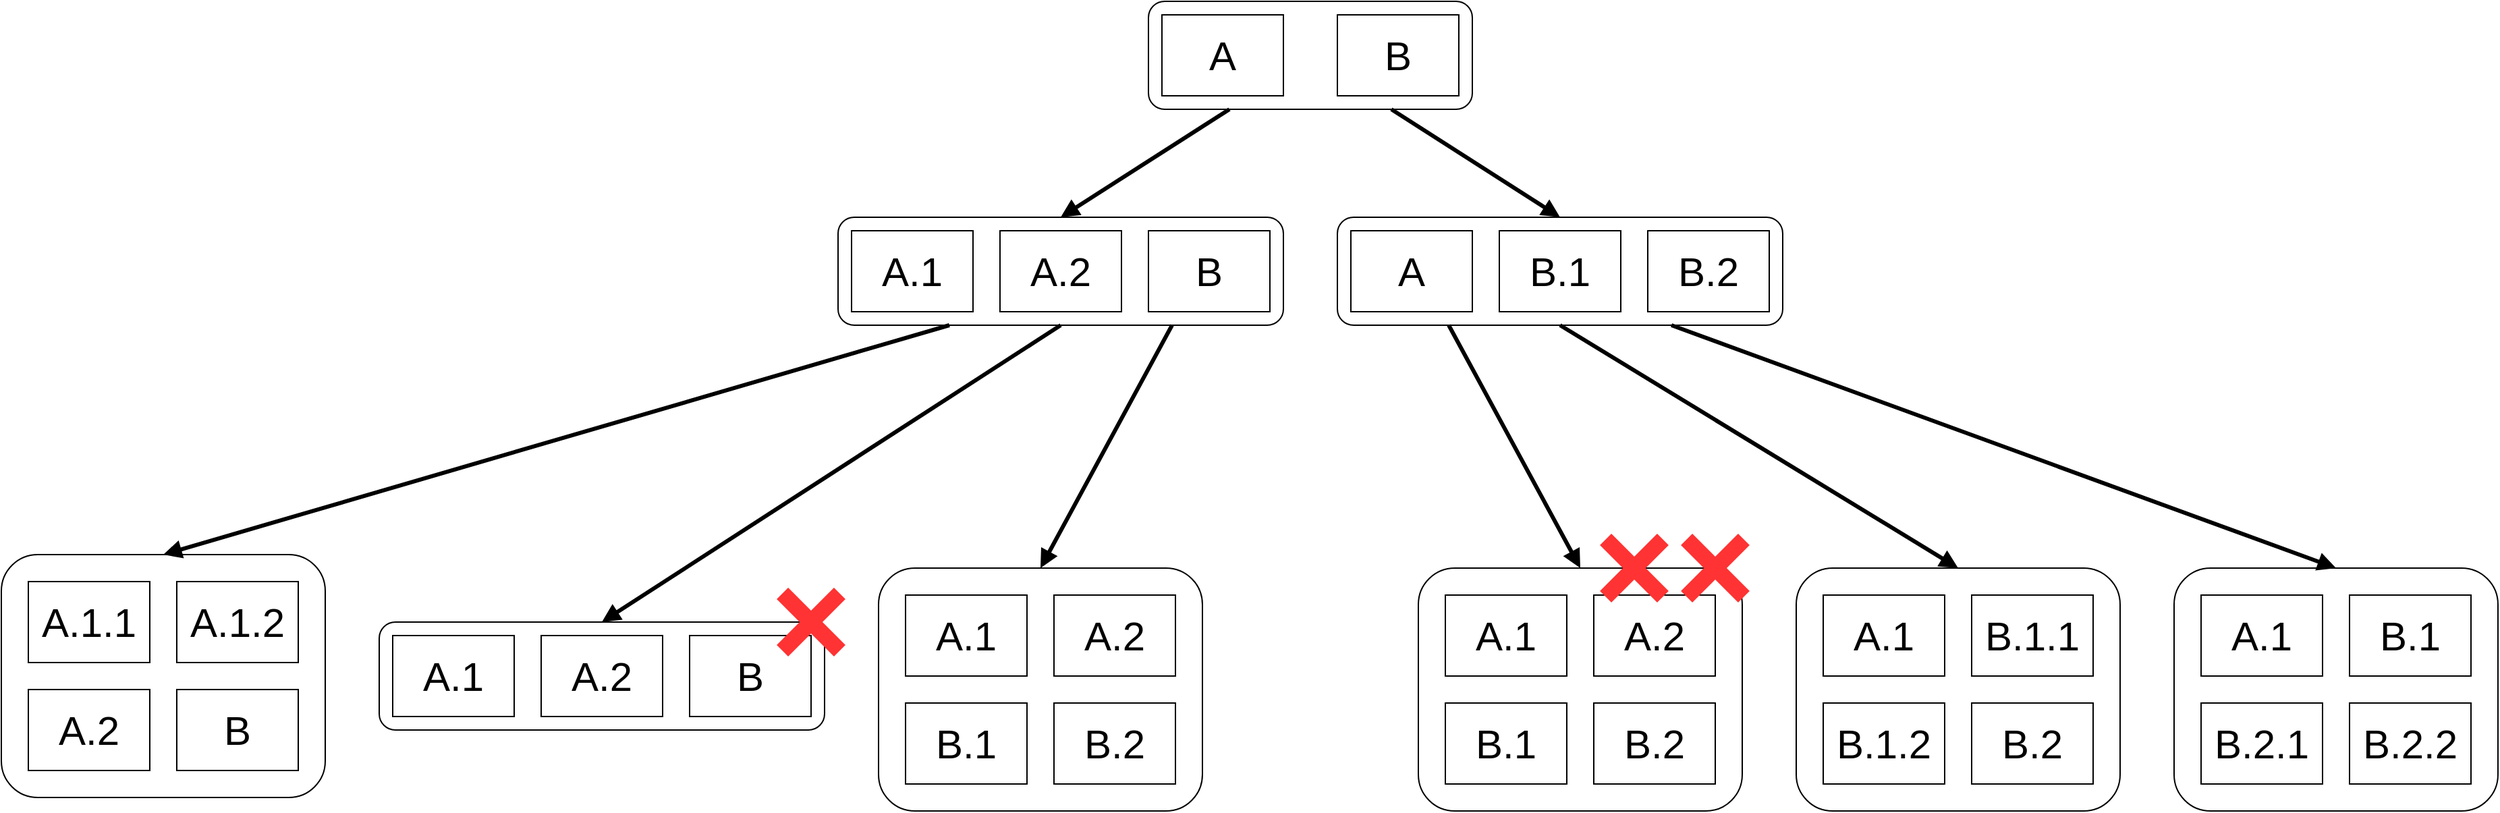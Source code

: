 <mxfile version="12.7.9" type="device"><diagram id="K0sOXAY0UFYZ1pMV6h_v" name="Seite-1"><mxGraphModel dx="7584" dy="5179" grid="1" gridSize="10" guides="1" tooltips="1" connect="1" arrows="1" fold="1" page="1" pageScale="1" pageWidth="827" pageHeight="1169" math="0" shadow="0"><root><mxCell id="0"/><mxCell id="1" parent="0"/><mxCell id="ZLHLiIgvlNFdLzO8GaUf-1" value="" style="rounded=1;whiteSpace=wrap;html=1;" vertex="1" parent="1"><mxGeometry x="240" y="40" width="240" height="80" as="geometry"/></mxCell><mxCell id="ZLHLiIgvlNFdLzO8GaUf-2" value="&lt;font style=&quot;font-size: 30px&quot;&gt;A&lt;/font&gt;" style="rounded=0;whiteSpace=wrap;html=1;" vertex="1" parent="1"><mxGeometry x="250" y="50" width="90" height="60" as="geometry"/></mxCell><mxCell id="ZLHLiIgvlNFdLzO8GaUf-3" value="&lt;font style=&quot;font-size: 30px&quot;&gt;B&lt;/font&gt;" style="rounded=0;whiteSpace=wrap;html=1;" vertex="1" parent="1"><mxGeometry x="380" y="50" width="90" height="60" as="geometry"/></mxCell><mxCell id="ZLHLiIgvlNFdLzO8GaUf-4" value="" style="rounded=1;whiteSpace=wrap;html=1;" vertex="1" parent="1"><mxGeometry x="10" y="200" width="330" height="80" as="geometry"/></mxCell><mxCell id="ZLHLiIgvlNFdLzO8GaUf-5" value="&lt;font style=&quot;font-size: 30px&quot;&gt;A.1&lt;/font&gt;" style="rounded=0;whiteSpace=wrap;html=1;" vertex="1" parent="1"><mxGeometry x="20" y="210" width="90" height="60" as="geometry"/></mxCell><mxCell id="ZLHLiIgvlNFdLzO8GaUf-6" value="&lt;font style=&quot;font-size: 30px&quot;&gt;A.2&lt;/font&gt;" style="rounded=0;whiteSpace=wrap;html=1;" vertex="1" parent="1"><mxGeometry x="130" y="210" width="90" height="60" as="geometry"/></mxCell><mxCell id="ZLHLiIgvlNFdLzO8GaUf-7" value="&lt;font style=&quot;font-size: 30px&quot;&gt;B&lt;/font&gt;" style="rounded=0;whiteSpace=wrap;html=1;" vertex="1" parent="1"><mxGeometry x="240" y="210" width="90" height="60" as="geometry"/></mxCell><mxCell id="ZLHLiIgvlNFdLzO8GaUf-8" value="" style="rounded=1;whiteSpace=wrap;html=1;" vertex="1" parent="1"><mxGeometry x="380" y="200" width="330" height="80" as="geometry"/></mxCell><mxCell id="ZLHLiIgvlNFdLzO8GaUf-9" value="&lt;font style=&quot;font-size: 30px&quot;&gt;A&lt;/font&gt;" style="rounded=0;whiteSpace=wrap;html=1;" vertex="1" parent="1"><mxGeometry x="390" y="210" width="90" height="60" as="geometry"/></mxCell><mxCell id="ZLHLiIgvlNFdLzO8GaUf-10" value="&lt;font style=&quot;font-size: 30px&quot;&gt;B.1&lt;/font&gt;" style="rounded=0;whiteSpace=wrap;html=1;" vertex="1" parent="1"><mxGeometry x="500" y="210" width="90" height="60" as="geometry"/></mxCell><mxCell id="ZLHLiIgvlNFdLzO8GaUf-11" value="&lt;font style=&quot;font-size: 30px&quot;&gt;B.2&lt;/font&gt;" style="rounded=0;whiteSpace=wrap;html=1;" vertex="1" parent="1"><mxGeometry x="610" y="210" width="90" height="60" as="geometry"/></mxCell><mxCell id="ZLHLiIgvlNFdLzO8GaUf-13" value="" style="endArrow=block;html=1;entryX=0.5;entryY=0;entryDx=0;entryDy=0;exitX=0.25;exitY=1;exitDx=0;exitDy=0;endFill=1;strokeWidth=3;" edge="1" parent="1" source="ZLHLiIgvlNFdLzO8GaUf-1" target="ZLHLiIgvlNFdLzO8GaUf-4"><mxGeometry width="50" height="50" relative="1" as="geometry"><mxPoint x="270" y="190" as="sourcePoint"/><mxPoint x="320" y="140" as="targetPoint"/></mxGeometry></mxCell><mxCell id="ZLHLiIgvlNFdLzO8GaUf-14" value="" style="endArrow=block;html=1;entryX=0.5;entryY=0;entryDx=0;entryDy=0;exitX=0.75;exitY=1;exitDx=0;exitDy=0;endFill=1;strokeWidth=3;" edge="1" parent="1" source="ZLHLiIgvlNFdLzO8GaUf-1" target="ZLHLiIgvlNFdLzO8GaUf-8"><mxGeometry width="50" height="50" relative="1" as="geometry"><mxPoint x="422.5" y="140" as="sourcePoint"/><mxPoint x="297.5" y="220" as="targetPoint"/></mxGeometry></mxCell><mxCell id="ZLHLiIgvlNFdLzO8GaUf-15" value="" style="rounded=1;whiteSpace=wrap;html=1;" vertex="1" parent="1"><mxGeometry x="-610" y="450" width="240" height="180" as="geometry"/></mxCell><mxCell id="ZLHLiIgvlNFdLzO8GaUf-16" value="&lt;font style=&quot;font-size: 30px&quot;&gt;A.1.1&lt;/font&gt;" style="rounded=0;whiteSpace=wrap;html=1;" vertex="1" parent="1"><mxGeometry x="-590" y="470" width="90" height="60" as="geometry"/></mxCell><mxCell id="ZLHLiIgvlNFdLzO8GaUf-17" value="&lt;font style=&quot;font-size: 30px&quot;&gt;A.1.2&lt;/font&gt;" style="rounded=0;whiteSpace=wrap;html=1;" vertex="1" parent="1"><mxGeometry x="-480" y="470" width="90" height="60" as="geometry"/></mxCell><mxCell id="ZLHLiIgvlNFdLzO8GaUf-18" value="&lt;font style=&quot;font-size: 30px&quot;&gt;A.2&lt;/font&gt;" style="rounded=0;whiteSpace=wrap;html=1;" vertex="1" parent="1"><mxGeometry x="-590" y="550" width="90" height="60" as="geometry"/></mxCell><mxCell id="ZLHLiIgvlNFdLzO8GaUf-19" value="&lt;font style=&quot;font-size: 30px&quot;&gt;B&lt;/font&gt;" style="rounded=0;whiteSpace=wrap;html=1;" vertex="1" parent="1"><mxGeometry x="-480" y="550" width="90" height="60" as="geometry"/></mxCell><mxCell id="ZLHLiIgvlNFdLzO8GaUf-44" value="" style="group" vertex="1" connectable="0" parent="1"><mxGeometry x="-330" y="500" width="360" height="80" as="geometry"/></mxCell><mxCell id="ZLHLiIgvlNFdLzO8GaUf-39" value="" style="rounded=1;whiteSpace=wrap;html=1;" vertex="1" parent="ZLHLiIgvlNFdLzO8GaUf-44"><mxGeometry width="330" height="80" as="geometry"/></mxCell><mxCell id="ZLHLiIgvlNFdLzO8GaUf-40" value="&lt;font style=&quot;font-size: 30px&quot;&gt;A.1&lt;/font&gt;" style="rounded=0;whiteSpace=wrap;html=1;" vertex="1" parent="ZLHLiIgvlNFdLzO8GaUf-44"><mxGeometry x="10" y="10" width="90" height="60" as="geometry"/></mxCell><mxCell id="ZLHLiIgvlNFdLzO8GaUf-41" value="&lt;font style=&quot;font-size: 30px&quot;&gt;A.2&lt;/font&gt;" style="rounded=0;whiteSpace=wrap;html=1;" vertex="1" parent="ZLHLiIgvlNFdLzO8GaUf-44"><mxGeometry x="120" y="10" width="90" height="60" as="geometry"/></mxCell><mxCell id="ZLHLiIgvlNFdLzO8GaUf-42" value="&lt;font style=&quot;font-size: 30px&quot;&gt;B&lt;/font&gt;" style="rounded=0;whiteSpace=wrap;html=1;" vertex="1" parent="ZLHLiIgvlNFdLzO8GaUf-44"><mxGeometry x="230" y="10" width="90" height="60" as="geometry"/></mxCell><mxCell id="ZLHLiIgvlNFdLzO8GaUf-46" value="" style="shape=cross;whiteSpace=wrap;html=1;rotation=45;fillColor=#FF3333;strokeColor=none;aspect=fixed;" vertex="1" parent="ZLHLiIgvlNFdLzO8GaUf-44"><mxGeometry x="290" y="-30" width="60" height="60" as="geometry"/></mxCell><mxCell id="ZLHLiIgvlNFdLzO8GaUf-45" value="" style="group" vertex="1" connectable="0" parent="1"><mxGeometry x="40" y="460" width="240" height="180" as="geometry"/></mxCell><mxCell id="ZLHLiIgvlNFdLzO8GaUf-26" value="" style="rounded=1;whiteSpace=wrap;html=1;" vertex="1" parent="ZLHLiIgvlNFdLzO8GaUf-45"><mxGeometry width="240" height="180" as="geometry"/></mxCell><mxCell id="ZLHLiIgvlNFdLzO8GaUf-21" value="&lt;font style=&quot;font-size: 30px&quot;&gt;A.1&lt;/font&gt;" style="rounded=0;whiteSpace=wrap;html=1;" vertex="1" parent="ZLHLiIgvlNFdLzO8GaUf-45"><mxGeometry x="20" y="20" width="90" height="60" as="geometry"/></mxCell><mxCell id="ZLHLiIgvlNFdLzO8GaUf-22" value="&lt;font style=&quot;font-size: 30px&quot;&gt;A.2&lt;/font&gt;" style="rounded=0;whiteSpace=wrap;html=1;" vertex="1" parent="ZLHLiIgvlNFdLzO8GaUf-45"><mxGeometry x="130" y="20" width="90" height="60" as="geometry"/></mxCell><mxCell id="ZLHLiIgvlNFdLzO8GaUf-24" value="&lt;font style=&quot;font-size: 30px&quot;&gt;B.1&lt;/font&gt;" style="rounded=0;whiteSpace=wrap;html=1;" vertex="1" parent="ZLHLiIgvlNFdLzO8GaUf-45"><mxGeometry x="20" y="100" width="90" height="60" as="geometry"/></mxCell><mxCell id="ZLHLiIgvlNFdLzO8GaUf-25" value="&lt;font style=&quot;font-size: 30px&quot;&gt;B.2&lt;/font&gt;" style="rounded=0;whiteSpace=wrap;html=1;" vertex="1" parent="ZLHLiIgvlNFdLzO8GaUf-45"><mxGeometry x="130" y="100" width="90" height="60" as="geometry"/></mxCell><mxCell id="ZLHLiIgvlNFdLzO8GaUf-49" value="" style="group" vertex="1" connectable="0" parent="1"><mxGeometry x="440" y="460" width="270" height="180" as="geometry"/></mxCell><mxCell id="ZLHLiIgvlNFdLzO8GaUf-50" value="" style="rounded=1;whiteSpace=wrap;html=1;" vertex="1" parent="ZLHLiIgvlNFdLzO8GaUf-49"><mxGeometry width="240" height="180" as="geometry"/></mxCell><mxCell id="ZLHLiIgvlNFdLzO8GaUf-51" value="&lt;font style=&quot;font-size: 30px&quot;&gt;A.1&lt;/font&gt;" style="rounded=0;whiteSpace=wrap;html=1;" vertex="1" parent="ZLHLiIgvlNFdLzO8GaUf-49"><mxGeometry x="20" y="20" width="90" height="60" as="geometry"/></mxCell><mxCell id="ZLHLiIgvlNFdLzO8GaUf-52" value="&lt;font style=&quot;font-size: 30px&quot;&gt;A.2&lt;/font&gt;" style="rounded=0;whiteSpace=wrap;html=1;" vertex="1" parent="ZLHLiIgvlNFdLzO8GaUf-49"><mxGeometry x="130" y="20" width="90" height="60" as="geometry"/></mxCell><mxCell id="ZLHLiIgvlNFdLzO8GaUf-53" value="&lt;font style=&quot;font-size: 30px&quot;&gt;B.1&lt;/font&gt;" style="rounded=0;whiteSpace=wrap;html=1;" vertex="1" parent="ZLHLiIgvlNFdLzO8GaUf-49"><mxGeometry x="20" y="100" width="90" height="60" as="geometry"/></mxCell><mxCell id="ZLHLiIgvlNFdLzO8GaUf-54" value="&lt;font style=&quot;font-size: 30px&quot;&gt;B.2&lt;/font&gt;" style="rounded=0;whiteSpace=wrap;html=1;" vertex="1" parent="ZLHLiIgvlNFdLzO8GaUf-49"><mxGeometry x="130" y="100" width="90" height="60" as="geometry"/></mxCell><mxCell id="ZLHLiIgvlNFdLzO8GaUf-61" value="" style="shape=cross;whiteSpace=wrap;html=1;rotation=45;fillColor=#FF3333;strokeColor=none;aspect=fixed;" vertex="1" parent="ZLHLiIgvlNFdLzO8GaUf-49"><mxGeometry x="130" y="-30" width="60" height="60" as="geometry"/></mxCell><mxCell id="ZLHLiIgvlNFdLzO8GaUf-55" value="" style="endArrow=block;html=1;entryX=0.5;entryY=0;entryDx=0;entryDy=0;exitX=0.25;exitY=1;exitDx=0;exitDy=0;endFill=1;strokeWidth=3;" edge="1" parent="1" source="ZLHLiIgvlNFdLzO8GaUf-4" target="ZLHLiIgvlNFdLzO8GaUf-15"><mxGeometry width="50" height="50" relative="1" as="geometry"><mxPoint x="55" y="340" as="sourcePoint"/><mxPoint x="-70" y="420" as="targetPoint"/></mxGeometry></mxCell><mxCell id="ZLHLiIgvlNFdLzO8GaUf-56" value="" style="endArrow=block;html=1;entryX=0.5;entryY=0;entryDx=0;entryDy=0;exitX=0.5;exitY=1;exitDx=0;exitDy=0;endFill=1;strokeWidth=3;" edge="1" parent="1" source="ZLHLiIgvlNFdLzO8GaUf-4" target="ZLHLiIgvlNFdLzO8GaUf-39"><mxGeometry width="50" height="50" relative="1" as="geometry"><mxPoint x="212.5" y="310" as="sourcePoint"/><mxPoint x="-160" y="480" as="targetPoint"/></mxGeometry></mxCell><mxCell id="ZLHLiIgvlNFdLzO8GaUf-57" value="" style="endArrow=block;html=1;entryX=0.5;entryY=0;entryDx=0;entryDy=0;exitX=0.75;exitY=1;exitDx=0;exitDy=0;endFill=1;strokeWidth=3;" edge="1" parent="1" source="ZLHLiIgvlNFdLzO8GaUf-4" target="ZLHLiIgvlNFdLzO8GaUf-26"><mxGeometry width="50" height="50" relative="1" as="geometry"><mxPoint x="370" y="290" as="sourcePoint"/><mxPoint x="240" y="510" as="targetPoint"/></mxGeometry></mxCell><mxCell id="ZLHLiIgvlNFdLzO8GaUf-59" value="" style="shape=cross;whiteSpace=wrap;html=1;rotation=45;fillColor=#FF3333;strokeColor=none;aspect=fixed;" vertex="1" parent="1"><mxGeometry x="630" y="430" width="60" height="60" as="geometry"/></mxCell><mxCell id="ZLHLiIgvlNFdLzO8GaUf-68" value="" style="group" vertex="1" connectable="0" parent="1"><mxGeometry x="720" y="460" width="240" height="180" as="geometry"/></mxCell><mxCell id="ZLHLiIgvlNFdLzO8GaUf-62" value="" style="group" vertex="1" connectable="0" parent="ZLHLiIgvlNFdLzO8GaUf-68"><mxGeometry width="240" height="180" as="geometry"/></mxCell><mxCell id="ZLHLiIgvlNFdLzO8GaUf-63" value="" style="rounded=1;whiteSpace=wrap;html=1;" vertex="1" parent="ZLHLiIgvlNFdLzO8GaUf-62"><mxGeometry width="240" height="180" as="geometry"/></mxCell><mxCell id="ZLHLiIgvlNFdLzO8GaUf-64" value="&lt;font style=&quot;font-size: 30px&quot;&gt;A.1&lt;/font&gt;" style="rounded=0;whiteSpace=wrap;html=1;" vertex="1" parent="ZLHLiIgvlNFdLzO8GaUf-62"><mxGeometry x="20" y="20" width="90" height="60" as="geometry"/></mxCell><mxCell id="ZLHLiIgvlNFdLzO8GaUf-65" value="&lt;span style=&quot;font-size: 30px&quot;&gt;B.1.1&lt;/span&gt;" style="rounded=0;whiteSpace=wrap;html=1;" vertex="1" parent="ZLHLiIgvlNFdLzO8GaUf-62"><mxGeometry x="130" y="20" width="90" height="60" as="geometry"/></mxCell><mxCell id="ZLHLiIgvlNFdLzO8GaUf-66" value="&lt;font style=&quot;font-size: 30px&quot;&gt;B.1.2&lt;/font&gt;" style="rounded=0;whiteSpace=wrap;html=1;" vertex="1" parent="ZLHLiIgvlNFdLzO8GaUf-62"><mxGeometry x="20" y="100" width="90" height="60" as="geometry"/></mxCell><mxCell id="ZLHLiIgvlNFdLzO8GaUf-67" value="&lt;font style=&quot;font-size: 30px&quot;&gt;B.2&lt;/font&gt;" style="rounded=0;whiteSpace=wrap;html=1;" vertex="1" parent="ZLHLiIgvlNFdLzO8GaUf-62"><mxGeometry x="130" y="100" width="90" height="60" as="geometry"/></mxCell><mxCell id="ZLHLiIgvlNFdLzO8GaUf-69" value="" style="endArrow=block;html=1;entryX=0.5;entryY=0;entryDx=0;entryDy=0;exitX=0.25;exitY=1;exitDx=0;exitDy=0;endFill=1;strokeWidth=3;" edge="1" parent="1" source="ZLHLiIgvlNFdLzO8GaUf-8" target="ZLHLiIgvlNFdLzO8GaUf-50"><mxGeometry width="50" height="50" relative="1" as="geometry"><mxPoint x="480" y="310" as="sourcePoint"/><mxPoint x="592.5" y="490" as="targetPoint"/></mxGeometry></mxCell><mxCell id="ZLHLiIgvlNFdLzO8GaUf-70" value="" style="endArrow=block;html=1;entryX=0.5;entryY=0;entryDx=0;entryDy=0;exitX=0.5;exitY=1;exitDx=0;exitDy=0;endFill=1;strokeWidth=3;" edge="1" parent="1" source="ZLHLiIgvlNFdLzO8GaUf-8" target="ZLHLiIgvlNFdLzO8GaUf-63"><mxGeometry width="50" height="50" relative="1" as="geometry"><mxPoint x="580" y="290" as="sourcePoint"/><mxPoint x="817.5" y="470" as="targetPoint"/></mxGeometry></mxCell><mxCell id="ZLHLiIgvlNFdLzO8GaUf-72" value="" style="group" vertex="1" connectable="0" parent="1"><mxGeometry x="1000" y="460" width="240" height="180" as="geometry"/></mxCell><mxCell id="ZLHLiIgvlNFdLzO8GaUf-73" value="" style="group" vertex="1" connectable="0" parent="ZLHLiIgvlNFdLzO8GaUf-72"><mxGeometry width="240" height="180" as="geometry"/></mxCell><mxCell id="ZLHLiIgvlNFdLzO8GaUf-74" value="" style="rounded=1;whiteSpace=wrap;html=1;" vertex="1" parent="ZLHLiIgvlNFdLzO8GaUf-73"><mxGeometry width="240" height="180" as="geometry"/></mxCell><mxCell id="ZLHLiIgvlNFdLzO8GaUf-75" value="&lt;font style=&quot;font-size: 30px&quot;&gt;A.1&lt;/font&gt;" style="rounded=0;whiteSpace=wrap;html=1;" vertex="1" parent="ZLHLiIgvlNFdLzO8GaUf-73"><mxGeometry x="20" y="20" width="90" height="60" as="geometry"/></mxCell><mxCell id="ZLHLiIgvlNFdLzO8GaUf-76" value="&lt;span style=&quot;font-size: 30px&quot;&gt;B.1&lt;/span&gt;" style="rounded=0;whiteSpace=wrap;html=1;" vertex="1" parent="ZLHLiIgvlNFdLzO8GaUf-73"><mxGeometry x="130" y="20" width="90" height="60" as="geometry"/></mxCell><mxCell id="ZLHLiIgvlNFdLzO8GaUf-77" value="&lt;font style=&quot;font-size: 30px&quot;&gt;B.2.1&lt;/font&gt;" style="rounded=0;whiteSpace=wrap;html=1;" vertex="1" parent="ZLHLiIgvlNFdLzO8GaUf-73"><mxGeometry x="20" y="100" width="90" height="60" as="geometry"/></mxCell><mxCell id="ZLHLiIgvlNFdLzO8GaUf-78" value="&lt;font style=&quot;font-size: 30px&quot;&gt;B.2.2&lt;/font&gt;" style="rounded=0;whiteSpace=wrap;html=1;" vertex="1" parent="ZLHLiIgvlNFdLzO8GaUf-73"><mxGeometry x="130" y="100" width="90" height="60" as="geometry"/></mxCell><mxCell id="ZLHLiIgvlNFdLzO8GaUf-79" value="" style="endArrow=block;html=1;entryX=0.5;entryY=0;entryDx=0;entryDy=0;exitX=0.75;exitY=1;exitDx=0;exitDy=0;endFill=1;strokeWidth=3;" edge="1" parent="1" source="ZLHLiIgvlNFdLzO8GaUf-8" target="ZLHLiIgvlNFdLzO8GaUf-74"><mxGeometry width="50" height="50" relative="1" as="geometry"><mxPoint x="940" y="290" as="sourcePoint"/><mxPoint x="1375" y="470" as="targetPoint"/></mxGeometry></mxCell></root></mxGraphModel></diagram></mxfile>